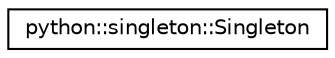 digraph G
{
  edge [fontname="Helvetica",fontsize="10",labelfontname="Helvetica",labelfontsize="10"];
  node [fontname="Helvetica",fontsize="10",shape=record];
  rankdir="LR";
  Node1 [label="python::singleton::Singleton",height=0.2,width=0.4,color="black", fillcolor="white", style="filled",URL="$classpython_1_1singleton_1_1_singleton.html"];
}

